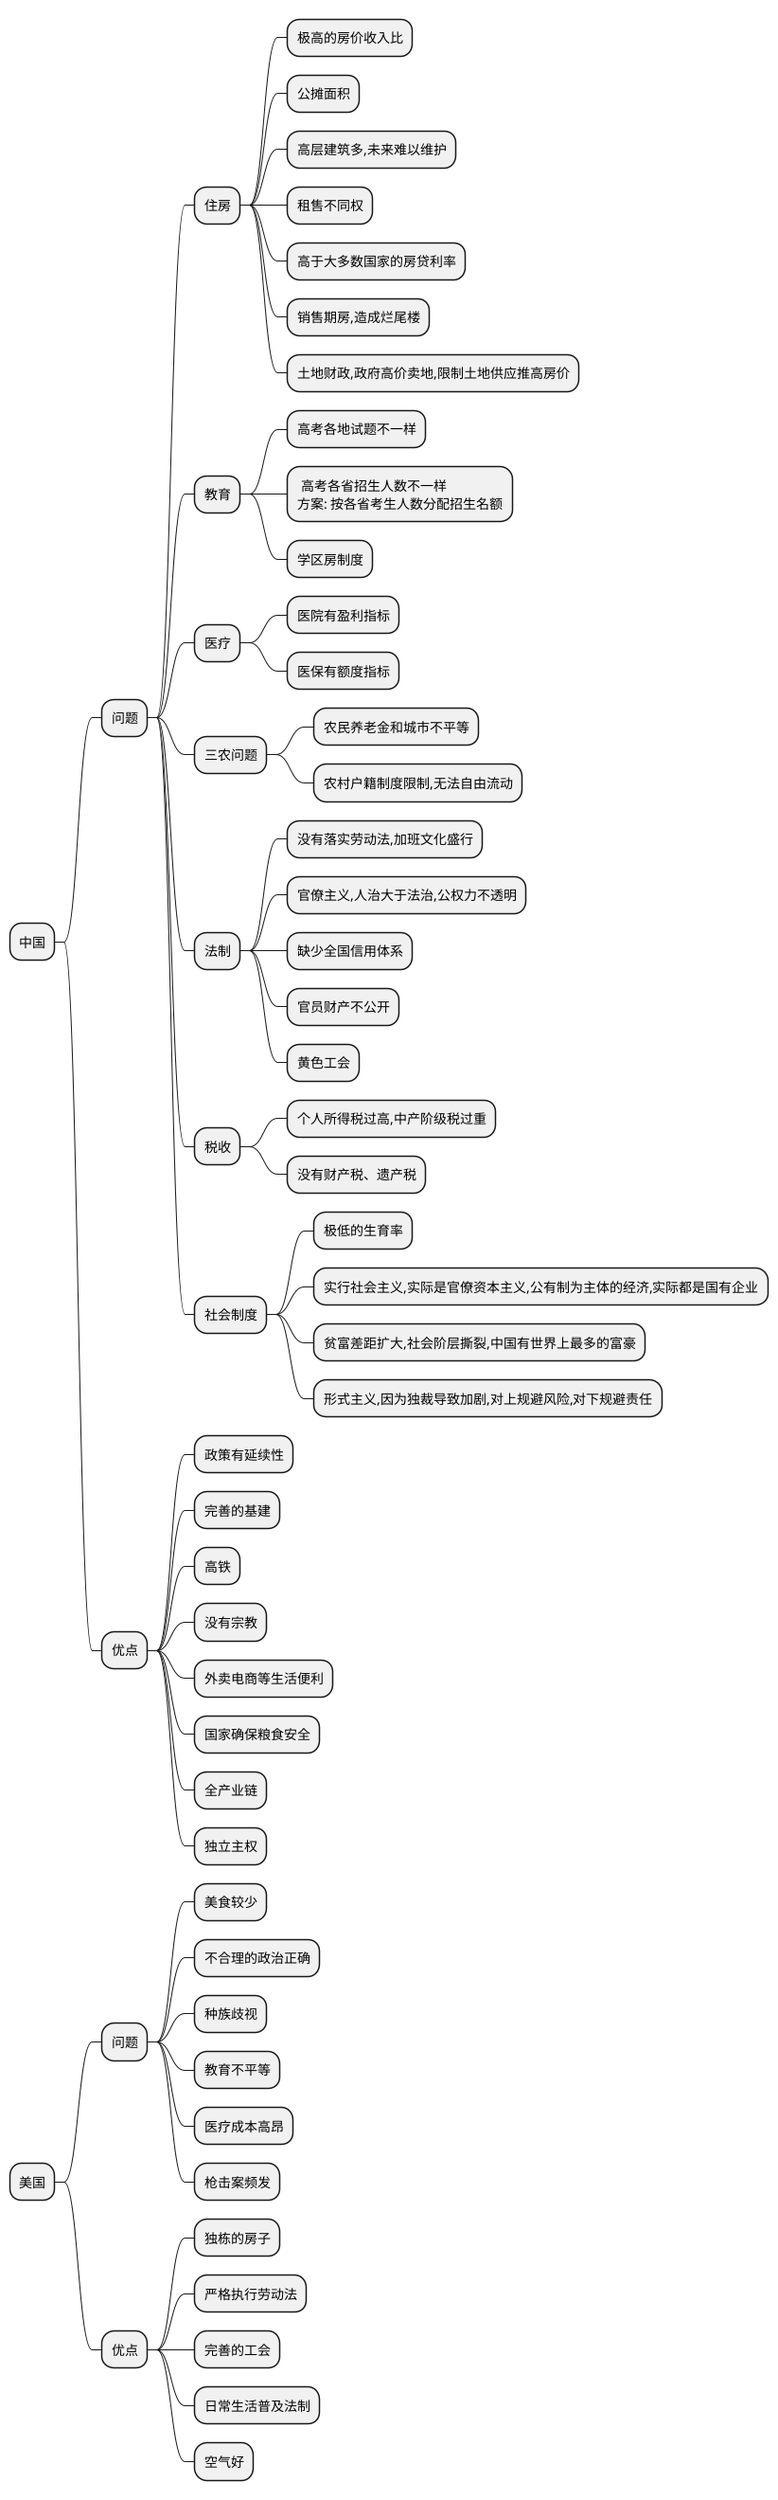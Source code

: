 @startmindmap 中国
* 中国
** 问题

*** 住房
**** 极高的房价收入比
**** 公摊面积
**** 高层建筑多,未来难以维护
**** 租售不同权
**** 高于大多数国家的房贷利率
**** 销售期房,造成烂尾楼
**** 土地财政,政府高价卖地,限制土地供应推高房价


*** 教育
**** 高考各地试题不一样
****: 高考各省招生人数不一样
方案: 按各省考生人数分配招生名额;
**** 学区房制度

*** 医疗
**** 医院有盈利指标
**** 医保有额度指标

*** 三农问题
**** 农民养老金和城市不平等
**** 农村户籍制度限制,无法自由流动

*** 法制
**** 没有落实劳动法,加班文化盛行
**** 官僚主义,人治大于法治,公权力不透明
**** 缺少全国信用体系
**** 官员财产不公开
**** 黄色工会

*** 税收
**** 个人所得税过高,中产阶级税过重
**** 没有财产税、遗产税

*** 社会制度
**** 极低的生育率
**** 实行社会主义,实际是官僚资本主义,公有制为主体的经济,实际都是国有企业
**** 贫富差距扩大,社会阶层撕裂,中国有世界上最多的富豪
**** 形式主义,因为独裁导致加剧,对上规避风险,对下规避责任


** 优点
*** 政策有延续性
*** 完善的基建
*** 高铁
*** 没有宗教
*** 外卖电商等生活便利
*** 国家确保粮食安全
*** 全产业链
*** 独立主权



* 美国
** 问题
*** 美食较少
*** 不合理的政治正确
*** 种族歧视
*** 教育不平等
*** 医疗成本高昂
*** 枪击案频发


** 优点
*** 独栋的房子
*** 严格执行劳动法
*** 完善的工会
*** 日常生活普及法制
*** 空气好
@endmindmap